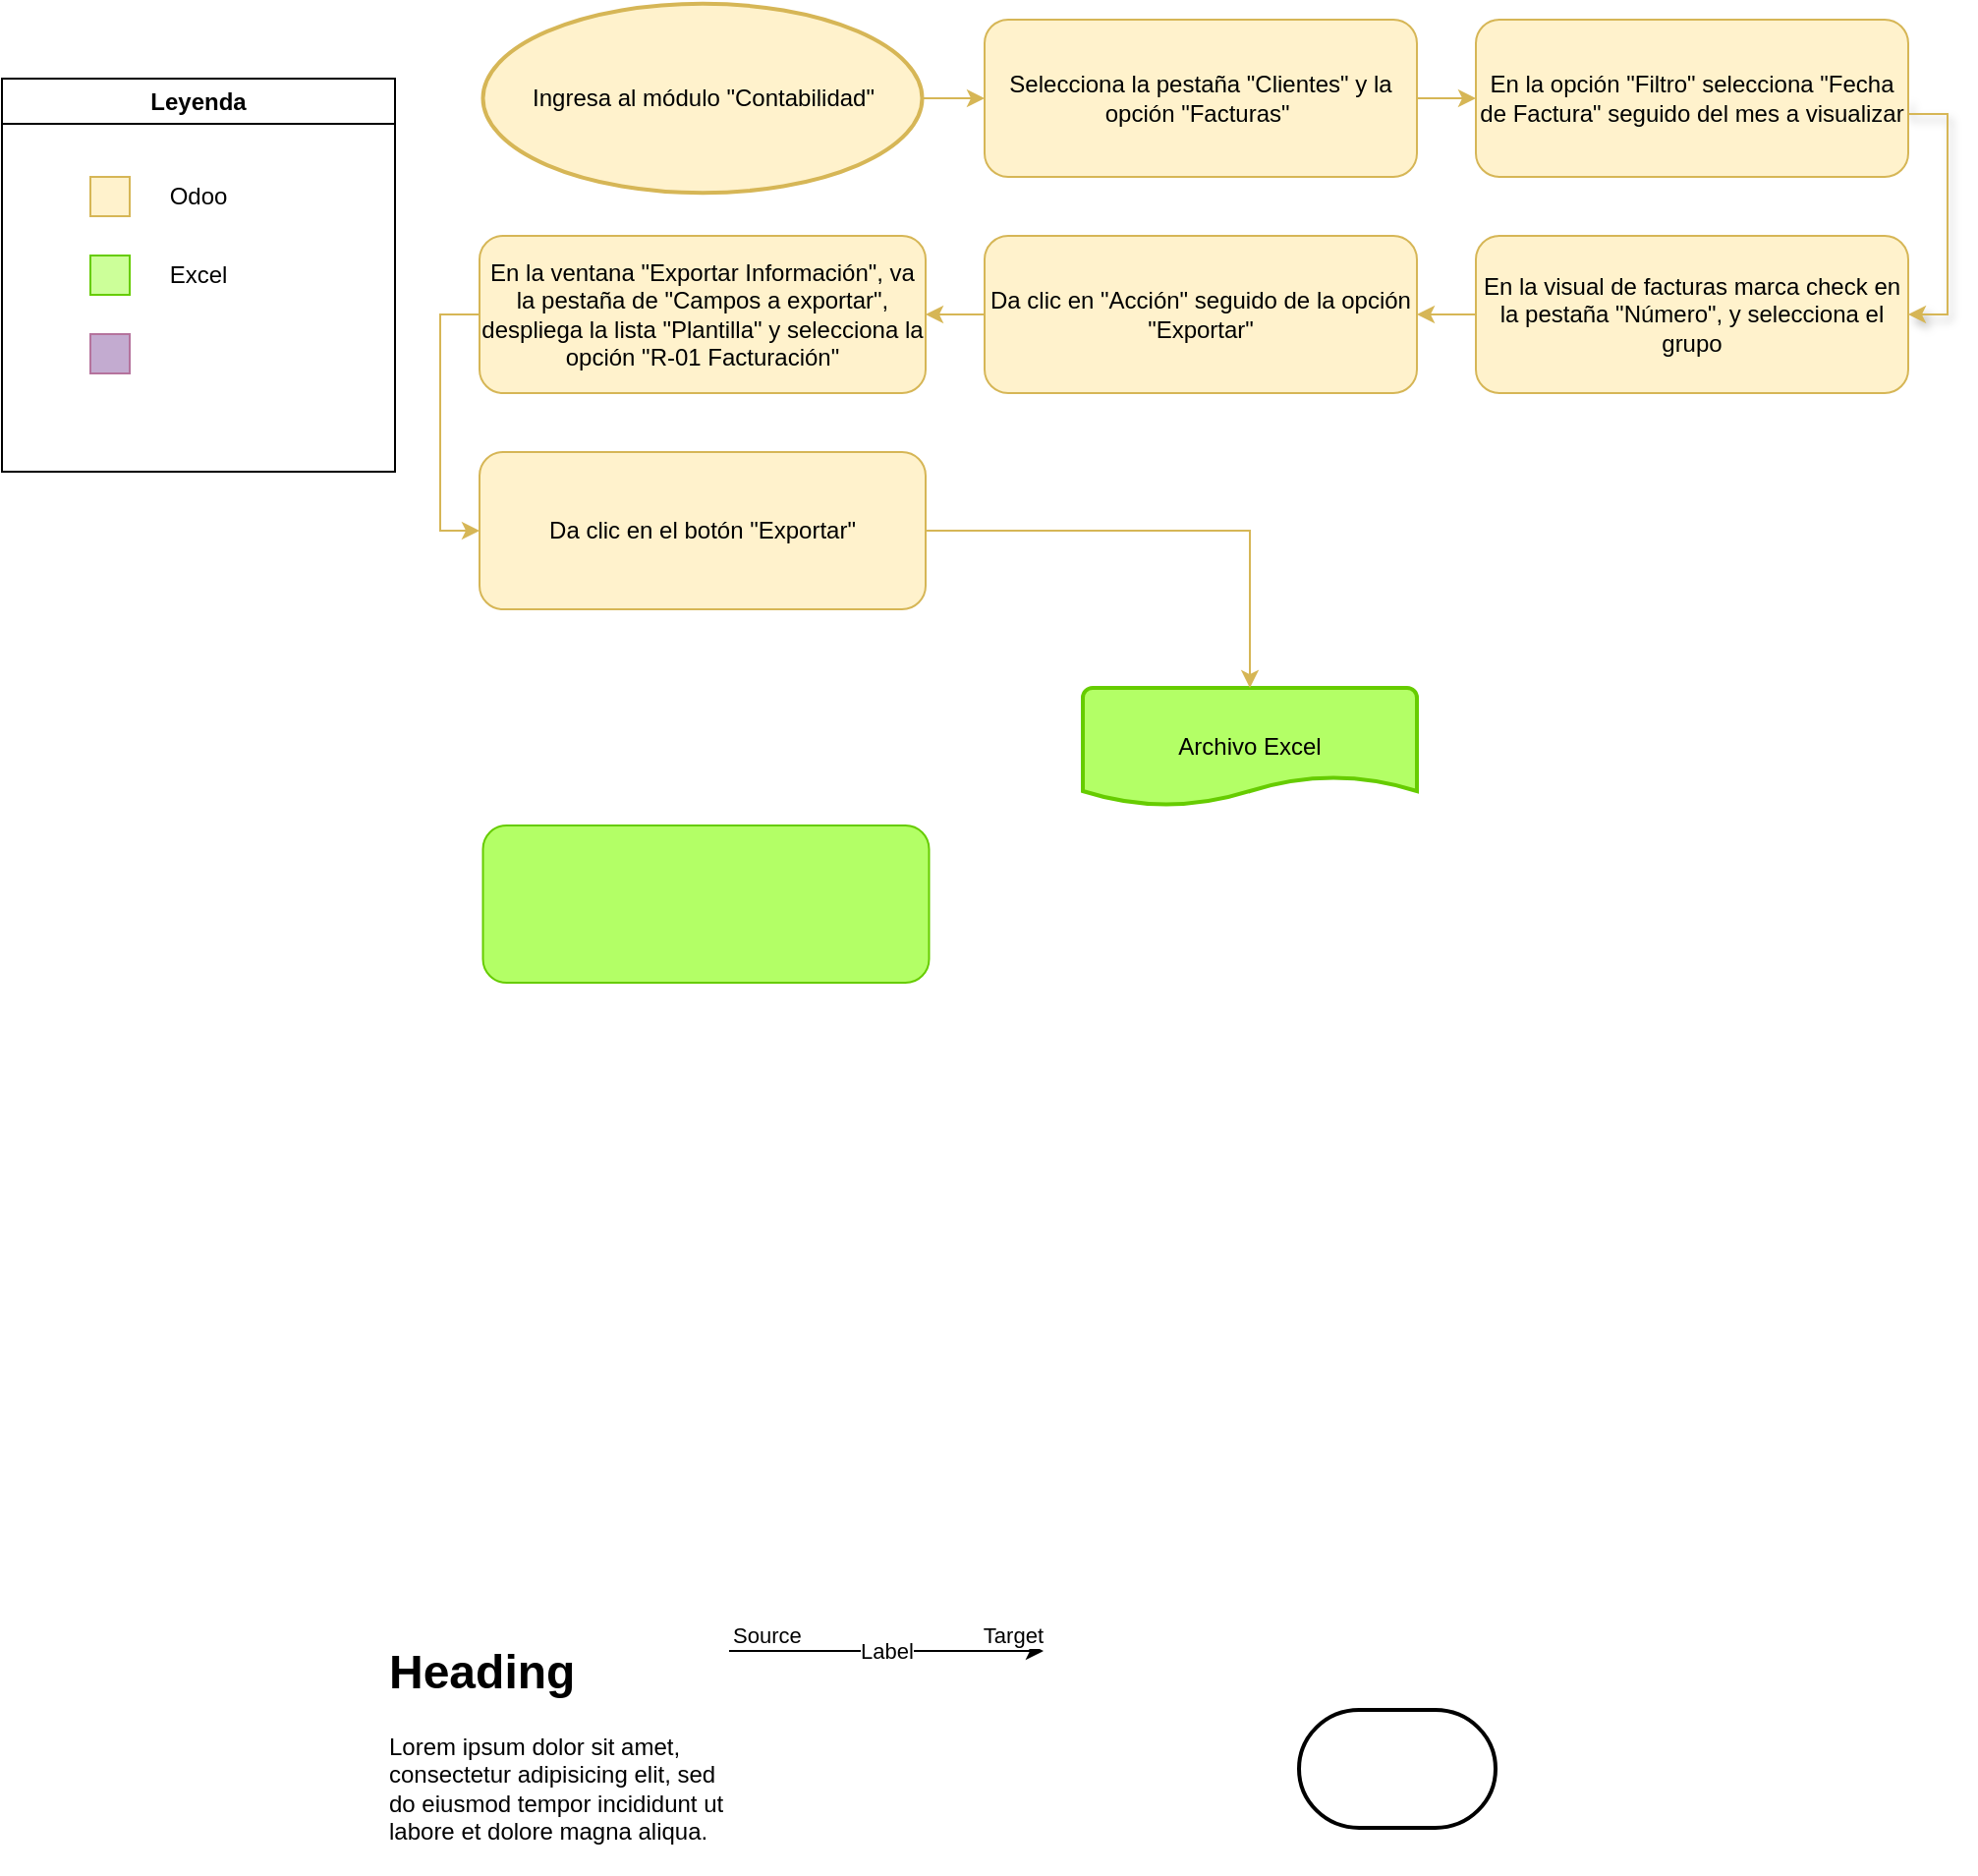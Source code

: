 <mxfile version="24.7.17">
  <diagram id="C5RBs43oDa-KdzZeNtuy" name="Page-1">
    <mxGraphModel dx="1650" dy="390" grid="1" gridSize="10" guides="1" tooltips="1" connect="1" arrows="1" fold="1" page="1" pageScale="1" pageWidth="827" pageHeight="1169" math="0" shadow="0">
      <root>
        <mxCell id="WIyWlLk6GJQsqaUBKTNV-0" />
        <mxCell id="WIyWlLk6GJQsqaUBKTNV-1" parent="WIyWlLk6GJQsqaUBKTNV-0" />
        <mxCell id="KAMWv7pemtYJYZv9y_ob-0" style="edgeStyle=orthogonalEdgeStyle;rounded=0;orthogonalLoop=1;jettySize=auto;html=1;fillColor=#fff2cc;strokeColor=#d6b656;" edge="1" parent="WIyWlLk6GJQsqaUBKTNV-1">
          <mxGeometry relative="1" as="geometry">
            <mxPoint x="220" y="140" as="targetPoint" />
            <mxPoint x="220" y="140" as="sourcePoint" />
          </mxGeometry>
        </mxCell>
        <mxCell id="KAMWv7pemtYJYZv9y_ob-62" style="edgeStyle=orthogonalEdgeStyle;rounded=0;orthogonalLoop=1;jettySize=auto;html=1;exitX=1;exitY=0.5;exitDx=0;exitDy=0;entryX=0;entryY=0.5;entryDx=0;entryDy=0;strokeColor=#D6B656;" edge="1" parent="WIyWlLk6GJQsqaUBKTNV-1" source="WIyWlLk6GJQsqaUBKTNV-7" target="WIyWlLk6GJQsqaUBKTNV-12">
          <mxGeometry relative="1" as="geometry" />
        </mxCell>
        <mxCell id="WIyWlLk6GJQsqaUBKTNV-7" value="Selecciona la pestaña &quot;Clientes&quot; y la opción &quot;Facturas&quot;&amp;nbsp;" style="rounded=1;whiteSpace=wrap;html=1;fontSize=12;glass=0;strokeWidth=1;shadow=0;fillColor=#fff2cc;strokeColor=#d6b656;" parent="WIyWlLk6GJQsqaUBKTNV-1" vertex="1">
          <mxGeometry x="330" y="70.01" width="220" height="80" as="geometry" />
        </mxCell>
        <mxCell id="KAMWv7pemtYJYZv9y_ob-55" style="edgeStyle=orthogonalEdgeStyle;rounded=0;orthogonalLoop=1;jettySize=auto;html=1;exitX=1;exitY=0.5;exitDx=0;exitDy=0;strokeColor=#D6B656;fillColor=#FFD966;shadow=1;entryX=1;entryY=0.5;entryDx=0;entryDy=0;" edge="1" parent="WIyWlLk6GJQsqaUBKTNV-1" source="WIyWlLk6GJQsqaUBKTNV-12" target="KAMWv7pemtYJYZv9y_ob-1">
          <mxGeometry relative="1" as="geometry">
            <mxPoint x="820.345" y="240" as="targetPoint" />
            <Array as="points">
              <mxPoint x="800" y="118" />
              <mxPoint x="820" y="118" />
              <mxPoint x="820" y="220" />
            </Array>
          </mxGeometry>
        </mxCell>
        <mxCell id="WIyWlLk6GJQsqaUBKTNV-12" value="En la opción &quot;Filtro&quot; selecciona &quot;Fecha de Factura&quot; seguido del mes a visualizar" style="rounded=1;whiteSpace=wrap;html=1;fontSize=12;glass=0;strokeWidth=1;shadow=0;fillColor=#fff2cc;strokeColor=#d6b656;" parent="WIyWlLk6GJQsqaUBKTNV-1" vertex="1">
          <mxGeometry x="580" y="70.01" width="220" height="80" as="geometry" />
        </mxCell>
        <mxCell id="KAMWv7pemtYJYZv9y_ob-59" style="edgeStyle=orthogonalEdgeStyle;rounded=0;orthogonalLoop=1;jettySize=auto;html=1;exitX=0;exitY=0.5;exitDx=0;exitDy=0;entryX=1;entryY=0.5;entryDx=0;entryDy=0;strokeColor=#D6B656;" edge="1" parent="WIyWlLk6GJQsqaUBKTNV-1" source="KAMWv7pemtYJYZv9y_ob-1" target="KAMWv7pemtYJYZv9y_ob-3">
          <mxGeometry relative="1" as="geometry" />
        </mxCell>
        <mxCell id="KAMWv7pemtYJYZv9y_ob-1" value="En la visual de facturas marca check en la pestaña &quot;Número&quot;, y selecciona el grupo" style="rounded=1;whiteSpace=wrap;html=1;fontSize=12;glass=0;strokeWidth=1;shadow=0;fillColor=#FFF2CC;strokeColor=#d6b656;" vertex="1" parent="WIyWlLk6GJQsqaUBKTNV-1">
          <mxGeometry x="580" y="180" width="220" height="80" as="geometry" />
        </mxCell>
        <mxCell id="KAMWv7pemtYJYZv9y_ob-60" value="" style="edgeStyle=orthogonalEdgeStyle;rounded=0;orthogonalLoop=1;jettySize=auto;html=1;strokeColor=#D6B656;" edge="1" parent="WIyWlLk6GJQsqaUBKTNV-1" source="KAMWv7pemtYJYZv9y_ob-3" target="KAMWv7pemtYJYZv9y_ob-38">
          <mxGeometry relative="1" as="geometry" />
        </mxCell>
        <mxCell id="KAMWv7pemtYJYZv9y_ob-3" value="Da clic en &quot;Acción&quot; seguido de la opción &quot;Exportar&quot;" style="rounded=1;whiteSpace=wrap;html=1;fontSize=12;glass=0;strokeWidth=1;shadow=0;fillColor=#fff2cc;strokeColor=#d6b656;" vertex="1" parent="WIyWlLk6GJQsqaUBKTNV-1">
          <mxGeometry x="330" y="180" width="220" height="80" as="geometry" />
        </mxCell>
        <mxCell id="KAMWv7pemtYJYZv9y_ob-4" value="" style="endArrow=classic;html=1;rounded=0;" edge="1" parent="WIyWlLk6GJQsqaUBKTNV-1">
          <mxGeometry relative="1" as="geometry">
            <mxPoint x="200" y="900" as="sourcePoint" />
            <mxPoint x="360" y="900" as="targetPoint" />
          </mxGeometry>
        </mxCell>
        <mxCell id="KAMWv7pemtYJYZv9y_ob-5" value="Label" style="edgeLabel;resizable=0;html=1;;align=center;verticalAlign=middle;" connectable="0" vertex="1" parent="KAMWv7pemtYJYZv9y_ob-4">
          <mxGeometry relative="1" as="geometry" />
        </mxCell>
        <mxCell id="KAMWv7pemtYJYZv9y_ob-6" value="Source" style="edgeLabel;resizable=0;html=1;;align=left;verticalAlign=bottom;" connectable="0" vertex="1" parent="KAMWv7pemtYJYZv9y_ob-4">
          <mxGeometry x="-1" relative="1" as="geometry" />
        </mxCell>
        <mxCell id="KAMWv7pemtYJYZv9y_ob-7" value="Target" style="edgeLabel;resizable=0;html=1;;align=right;verticalAlign=bottom;" connectable="0" vertex="1" parent="KAMWv7pemtYJYZv9y_ob-4">
          <mxGeometry x="1" relative="1" as="geometry" />
        </mxCell>
        <mxCell id="KAMWv7pemtYJYZv9y_ob-18" value="&lt;h1 style=&quot;margin-top: 0px;&quot;&gt;Heading&lt;/h1&gt;&lt;p&gt;Lorem ipsum dolor sit amet, consectetur adipisicing elit, sed do eiusmod tempor incididunt ut labore et dolore magna aliqua.&lt;/p&gt;" style="text;html=1;whiteSpace=wrap;overflow=hidden;rounded=0;" vertex="1" parent="WIyWlLk6GJQsqaUBKTNV-1">
          <mxGeometry x="25" y="890" width="180" height="120" as="geometry" />
        </mxCell>
        <mxCell id="KAMWv7pemtYJYZv9y_ob-32" value="Archivo Excel" style="strokeWidth=2;html=1;shape=mxgraph.flowchart.document2;whiteSpace=wrap;size=0.25;fillColor=#B3FF66;strokeColor=#66CC00;" vertex="1" parent="WIyWlLk6GJQsqaUBKTNV-1">
          <mxGeometry x="380" y="410" width="170" height="60" as="geometry" />
        </mxCell>
        <mxCell id="KAMWv7pemtYJYZv9y_ob-34" value="" style="strokeWidth=2;html=1;shape=mxgraph.flowchart.terminator;whiteSpace=wrap;" vertex="1" parent="WIyWlLk6GJQsqaUBKTNV-1">
          <mxGeometry x="490" y="930" width="100" height="60" as="geometry" />
        </mxCell>
        <mxCell id="KAMWv7pemtYJYZv9y_ob-63" style="edgeStyle=orthogonalEdgeStyle;rounded=0;orthogonalLoop=1;jettySize=auto;html=1;exitX=0;exitY=0.5;exitDx=0;exitDy=0;entryX=0;entryY=0.5;entryDx=0;entryDy=0;strokeColor=#D6B656;" edge="1" parent="WIyWlLk6GJQsqaUBKTNV-1" source="KAMWv7pemtYJYZv9y_ob-38" target="KAMWv7pemtYJYZv9y_ob-45">
          <mxGeometry relative="1" as="geometry" />
        </mxCell>
        <mxCell id="KAMWv7pemtYJYZv9y_ob-38" value="En la ventana &quot;Exportar Información&quot;, va la pestaña de &quot;Campos a exportar&quot;, despliega la lista &quot;Plantilla&quot; y selecciona la opción &quot;R-01 Facturación&quot;" style="rounded=1;whiteSpace=wrap;html=1;fontSize=12;glass=0;strokeWidth=1;shadow=0;fillColor=#fff2cc;strokeColor=#d6b656;" vertex="1" parent="WIyWlLk6GJQsqaUBKTNV-1">
          <mxGeometry x="73" y="180" width="227" height="80" as="geometry" />
        </mxCell>
        <mxCell id="KAMWv7pemtYJYZv9y_ob-42" value="Leyenda" style="swimlane;whiteSpace=wrap;html=1;" vertex="1" parent="WIyWlLk6GJQsqaUBKTNV-1">
          <mxGeometry x="-170" y="100" width="200" height="200" as="geometry" />
        </mxCell>
        <mxCell id="KAMWv7pemtYJYZv9y_ob-40" value="" style="whiteSpace=wrap;html=1;fillColor=#fff2cc;strokeColor=#d6b656;" vertex="1" parent="KAMWv7pemtYJYZv9y_ob-42">
          <mxGeometry x="45" y="50" width="20" height="20" as="geometry" />
        </mxCell>
        <mxCell id="KAMWv7pemtYJYZv9y_ob-41" value="Odoo" style="text;strokeColor=none;align=center;fillColor=none;html=1;verticalAlign=middle;whiteSpace=wrap;rounded=0;" vertex="1" parent="KAMWv7pemtYJYZv9y_ob-42">
          <mxGeometry x="70" y="45" width="60" height="30" as="geometry" />
        </mxCell>
        <mxCell id="KAMWv7pemtYJYZv9y_ob-43" value="" style="whiteSpace=wrap;html=1;fillColor=#CCFF99;strokeColor=#66CC00;" vertex="1" parent="KAMWv7pemtYJYZv9y_ob-42">
          <mxGeometry x="45" y="90" width="20" height="20" as="geometry" />
        </mxCell>
        <mxCell id="KAMWv7pemtYJYZv9y_ob-46" value="Excel" style="text;strokeColor=none;align=center;fillColor=none;html=1;verticalAlign=middle;whiteSpace=wrap;rounded=0;" vertex="1" parent="KAMWv7pemtYJYZv9y_ob-42">
          <mxGeometry x="70" y="85" width="60" height="30" as="geometry" />
        </mxCell>
        <mxCell id="KAMWv7pemtYJYZv9y_ob-64" value="" style="whiteSpace=wrap;html=1;fillColor=#C3ABD0;strokeColor=#B5739D;" vertex="1" parent="KAMWv7pemtYJYZv9y_ob-42">
          <mxGeometry x="45" y="130" width="20" height="20" as="geometry" />
        </mxCell>
        <mxCell id="KAMWv7pemtYJYZv9y_ob-45" value="Da clic en el botón &quot;Exportar&quot;" style="rounded=1;whiteSpace=wrap;html=1;fontSize=12;glass=0;strokeWidth=1;shadow=0;fillColor=#fff2cc;strokeColor=#d6b656;" vertex="1" parent="WIyWlLk6GJQsqaUBKTNV-1">
          <mxGeometry x="73" y="290" width="227" height="80" as="geometry" />
        </mxCell>
        <mxCell id="KAMWv7pemtYJYZv9y_ob-47" value="" style="rounded=0;html=1;jettySize=auto;orthogonalLoop=1;fontSize=11;endArrow=block;endFill=0;endSize=8;strokeWidth=1;shadow=0;labelBackgroundColor=none;edgeStyle=orthogonalEdgeStyle;entryX=0;entryY=0.5;entryDx=0;entryDy=0;fillColor=#fff2cc;strokeColor=#d6b656;" edge="1" parent="WIyWlLk6GJQsqaUBKTNV-1" target="KAMWv7pemtYJYZv9y_ob-33">
          <mxGeometry relative="1" as="geometry">
            <mxPoint x="180" y="111.25" as="sourcePoint" />
            <mxPoint x="365" y="111" as="targetPoint" />
          </mxGeometry>
        </mxCell>
        <mxCell id="KAMWv7pemtYJYZv9y_ob-61" style="edgeStyle=orthogonalEdgeStyle;rounded=0;orthogonalLoop=1;jettySize=auto;html=1;exitX=1;exitY=0.5;exitDx=0;exitDy=0;exitPerimeter=0;entryX=0;entryY=0.5;entryDx=0;entryDy=0;strokeColor=#D6B656;" edge="1" parent="WIyWlLk6GJQsqaUBKTNV-1" source="KAMWv7pemtYJYZv9y_ob-33" target="WIyWlLk6GJQsqaUBKTNV-7">
          <mxGeometry relative="1" as="geometry" />
        </mxCell>
        <mxCell id="KAMWv7pemtYJYZv9y_ob-33" value="Ingresa al módulo &quot;Contabilidad&quot;" style="strokeWidth=2;html=1;shape=mxgraph.flowchart.start_1;whiteSpace=wrap;fillColor=#fff2cc;strokeColor=#d6b656;" vertex="1" parent="WIyWlLk6GJQsqaUBKTNV-1">
          <mxGeometry x="74.75" y="61.88" width="223.5" height="96.25" as="geometry" />
        </mxCell>
        <mxCell id="KAMWv7pemtYJYZv9y_ob-65" style="edgeStyle=orthogonalEdgeStyle;rounded=0;orthogonalLoop=1;jettySize=auto;html=1;exitX=1;exitY=0.5;exitDx=0;exitDy=0;entryX=0.5;entryY=0;entryDx=0;entryDy=0;entryPerimeter=0;strokeColor=#D6B656;" edge="1" parent="WIyWlLk6GJQsqaUBKTNV-1" source="KAMWv7pemtYJYZv9y_ob-45" target="KAMWv7pemtYJYZv9y_ob-32">
          <mxGeometry relative="1" as="geometry" />
        </mxCell>
        <mxCell id="KAMWv7pemtYJYZv9y_ob-66" value="" style="rounded=1;whiteSpace=wrap;html=1;fontSize=12;glass=0;strokeWidth=1;shadow=0;fillColor=#B3FF66;strokeColor=#66CC00;" vertex="1" parent="WIyWlLk6GJQsqaUBKTNV-1">
          <mxGeometry x="74.75" y="480" width="227" height="80" as="geometry" />
        </mxCell>
      </root>
    </mxGraphModel>
  </diagram>
</mxfile>

